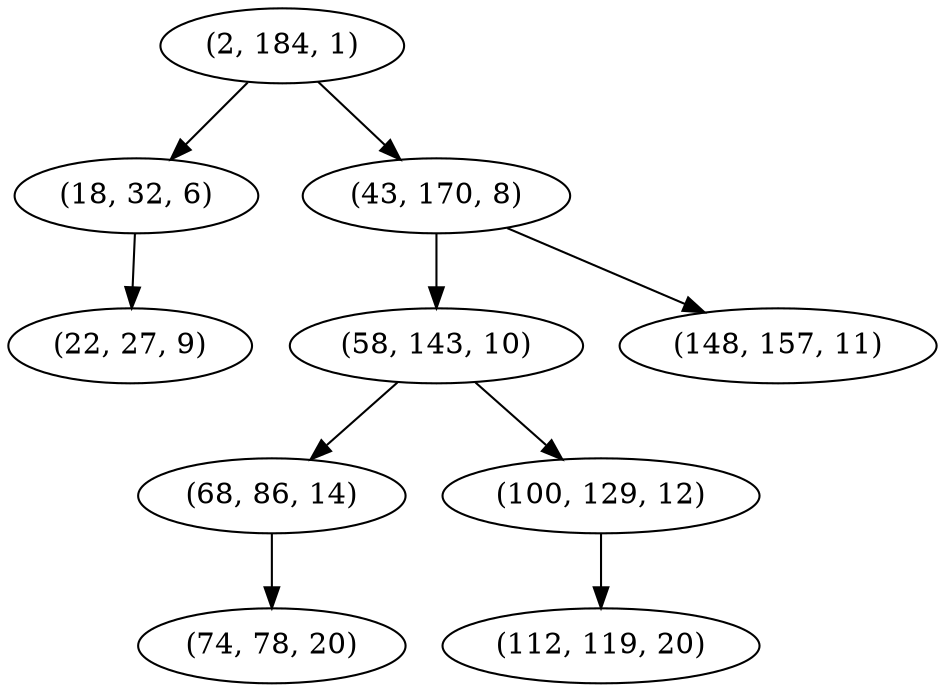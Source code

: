 digraph tree {
    "(2, 184, 1)";
    "(18, 32, 6)";
    "(22, 27, 9)";
    "(43, 170, 8)";
    "(58, 143, 10)";
    "(68, 86, 14)";
    "(74, 78, 20)";
    "(100, 129, 12)";
    "(112, 119, 20)";
    "(148, 157, 11)";
    "(2, 184, 1)" -> "(18, 32, 6)";
    "(2, 184, 1)" -> "(43, 170, 8)";
    "(18, 32, 6)" -> "(22, 27, 9)";
    "(43, 170, 8)" -> "(58, 143, 10)";
    "(43, 170, 8)" -> "(148, 157, 11)";
    "(58, 143, 10)" -> "(68, 86, 14)";
    "(58, 143, 10)" -> "(100, 129, 12)";
    "(68, 86, 14)" -> "(74, 78, 20)";
    "(100, 129, 12)" -> "(112, 119, 20)";
}
